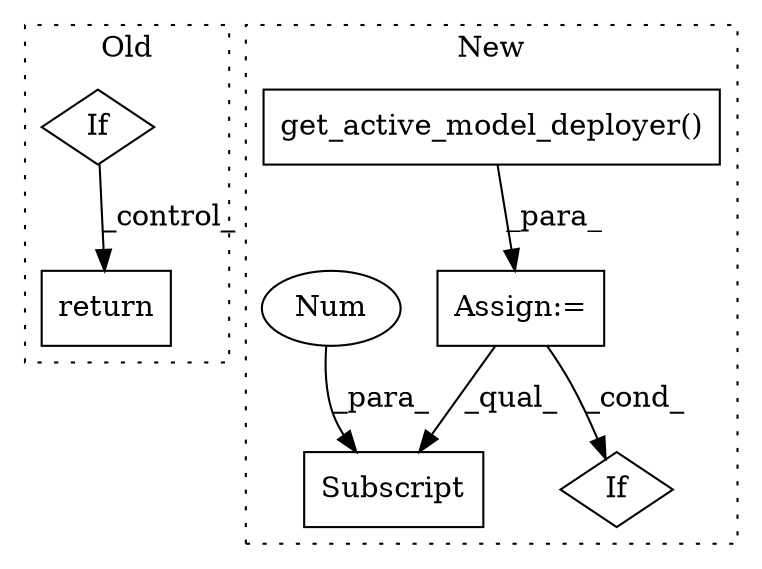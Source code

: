 digraph G {
subgraph cluster0 {
1 [label="return" a="93" s="11943" l="7" shape="box"];
4 [label="If" a="96" s="11451" l="3" shape="diamond"];
label = "Old";
style="dotted";
}
subgraph cluster1 {
2 [label="get_active_model_deployer()" a="75" s="4902" l="47" shape="box"];
3 [label="Assign:=" a="68" s="4899" l="3" shape="box"];
5 [label="If" a="96" s="5434" l="3" shape="diamond"];
6 [label="Subscript" a="63" s="5441,0" l="11,0" shape="box"];
7 [label="Num" a="76" s="5450" l="1" shape="ellipse"];
label = "New";
style="dotted";
}
2 -> 3 [label="_para_"];
3 -> 6 [label="_qual_"];
3 -> 5 [label="_cond_"];
4 -> 1 [label="_control_"];
7 -> 6 [label="_para_"];
}